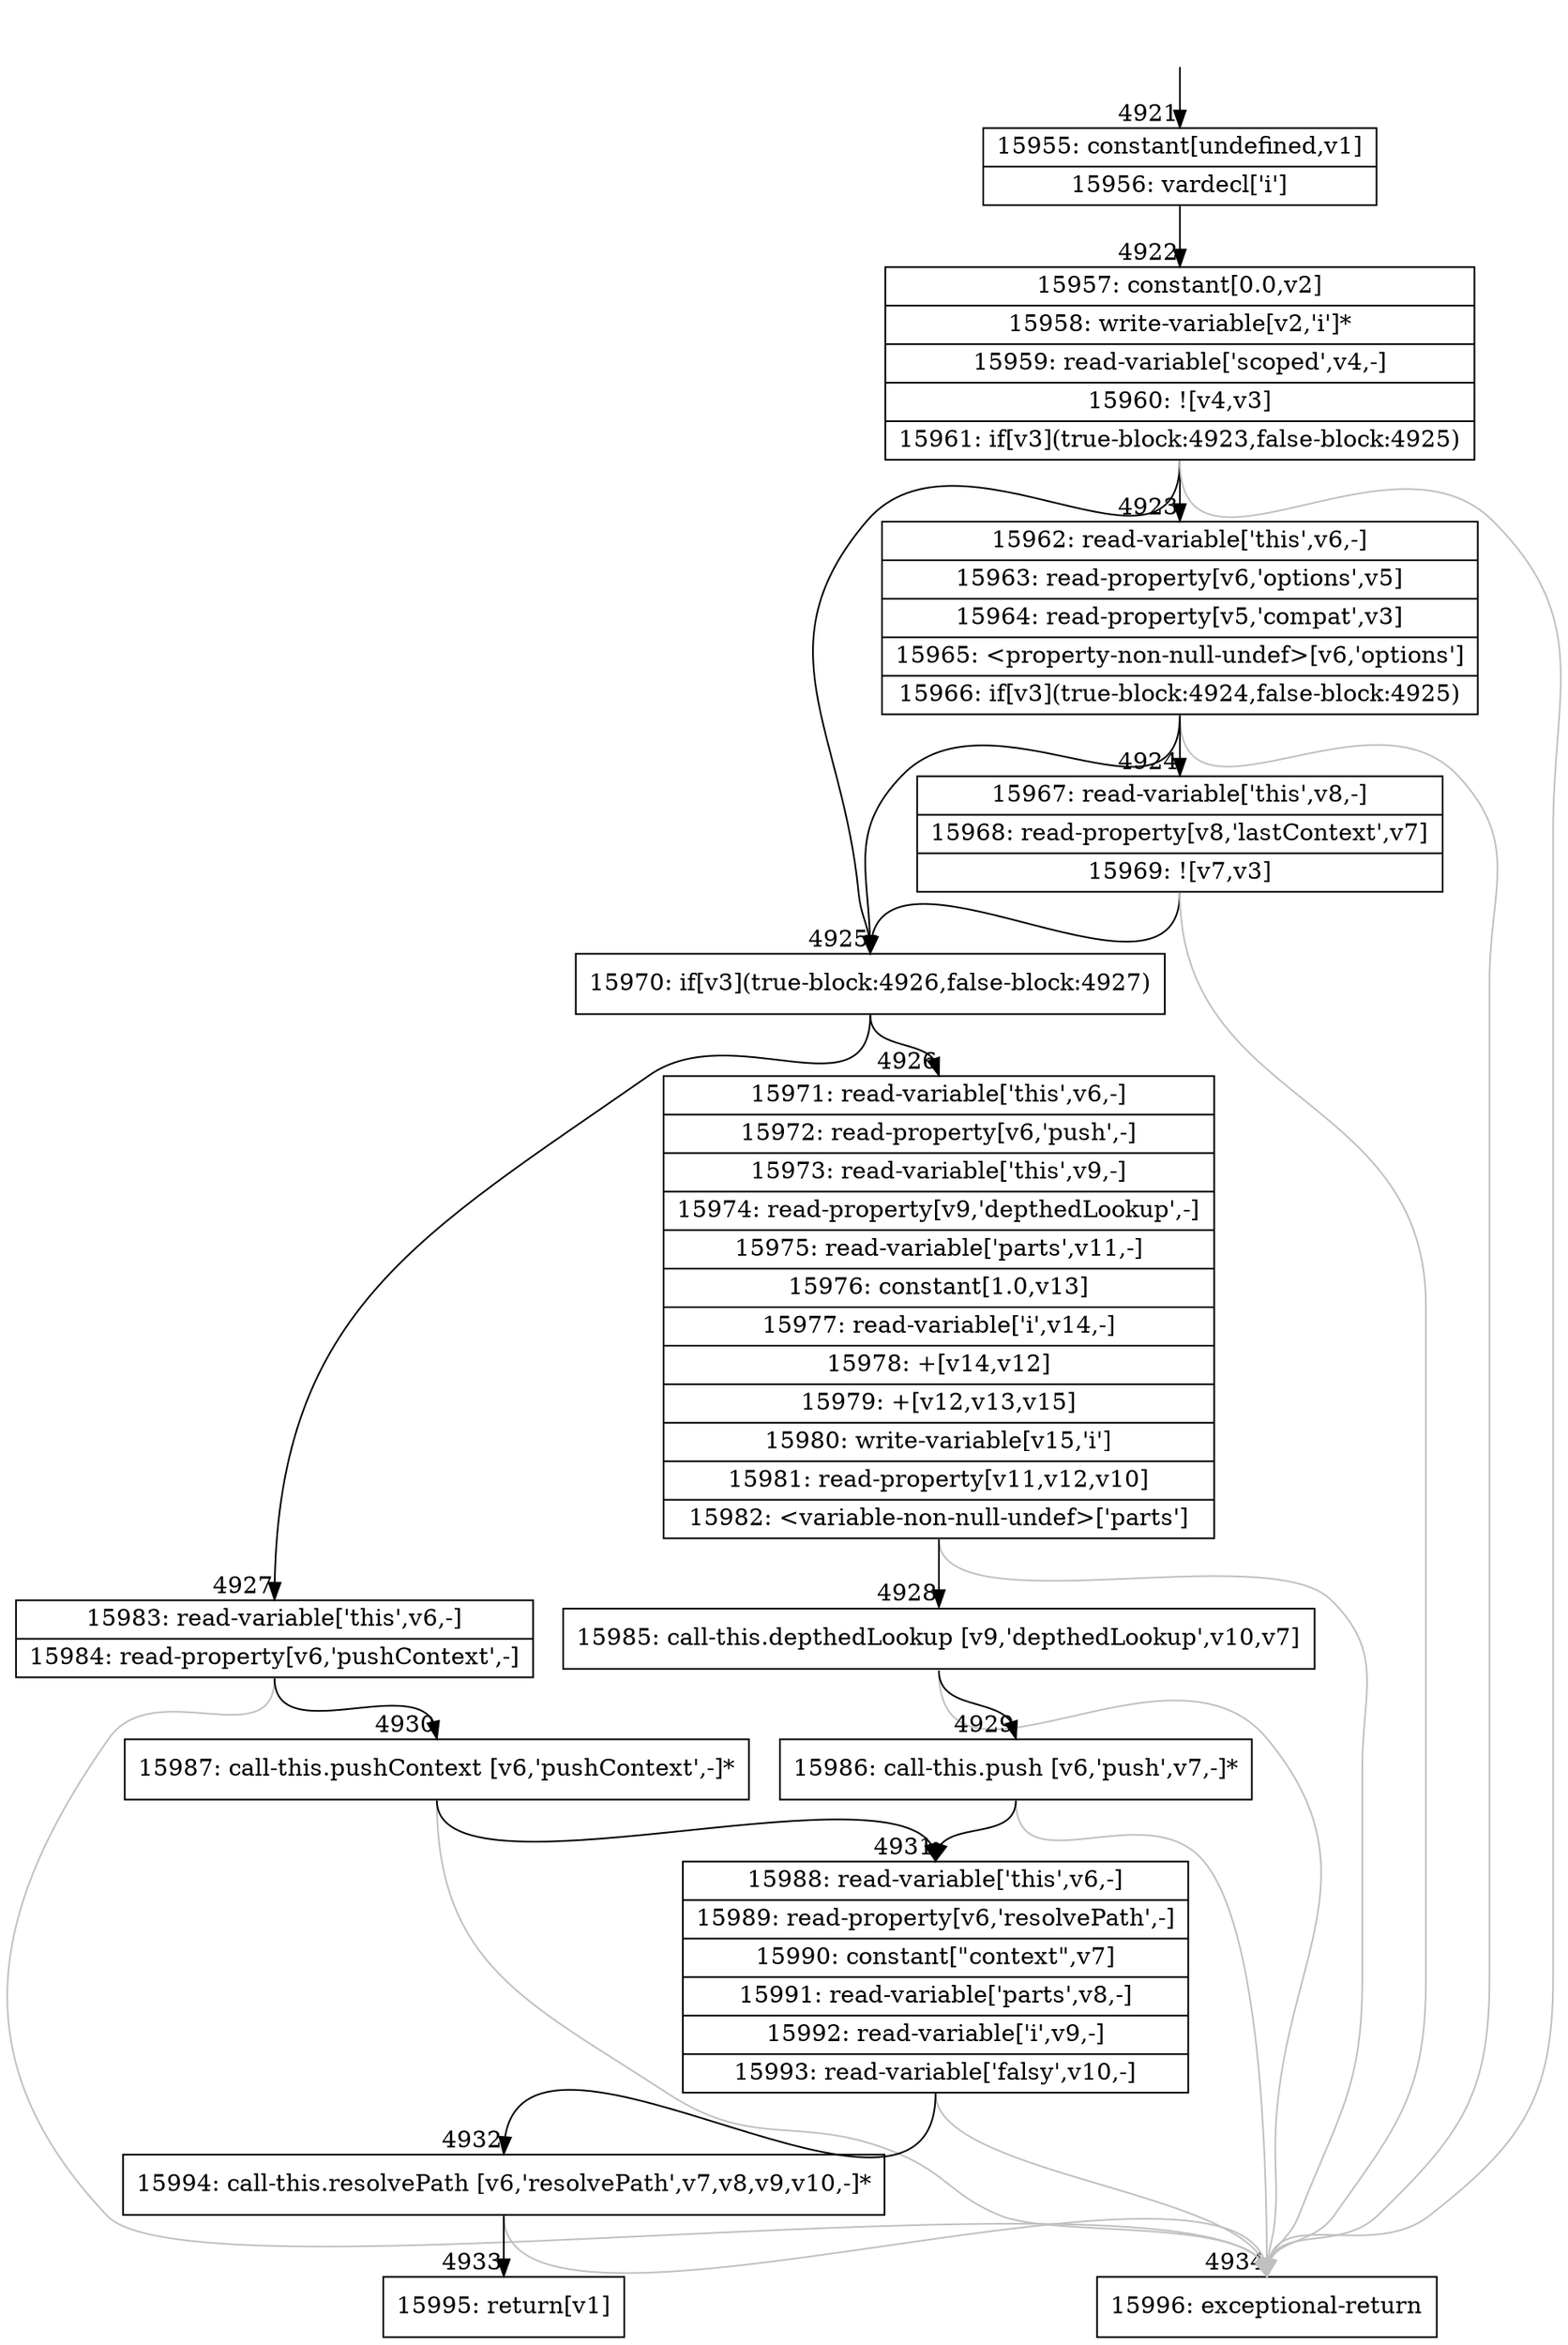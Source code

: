 digraph {
rankdir="TD"
BB_entry224[shape=none,label=""];
BB_entry224 -> BB4921 [tailport=s, headport=n, headlabel="    4921"]
BB4921 [shape=record label="{15955: constant[undefined,v1]|15956: vardecl['i']}" ] 
BB4921 -> BB4922 [tailport=s, headport=n, headlabel="      4922"]
BB4922 [shape=record label="{15957: constant[0.0,v2]|15958: write-variable[v2,'i']*|15959: read-variable['scoped',v4,-]|15960: ![v4,v3]|15961: if[v3](true-block:4923,false-block:4925)}" ] 
BB4922 -> BB4925 [tailport=s, headport=n, headlabel="      4925"]
BB4922 -> BB4923 [tailport=s, headport=n, headlabel="      4923"]
BB4922 -> BB4934 [tailport=s, headport=n, color=gray, headlabel="      4934"]
BB4923 [shape=record label="{15962: read-variable['this',v6,-]|15963: read-property[v6,'options',v5]|15964: read-property[v5,'compat',v3]|15965: \<property-non-null-undef\>[v6,'options']|15966: if[v3](true-block:4924,false-block:4925)}" ] 
BB4923 -> BB4925 [tailport=s, headport=n]
BB4923 -> BB4924 [tailport=s, headport=n, headlabel="      4924"]
BB4923 -> BB4934 [tailport=s, headport=n, color=gray]
BB4924 [shape=record label="{15967: read-variable['this',v8,-]|15968: read-property[v8,'lastContext',v7]|15969: ![v7,v3]}" ] 
BB4924 -> BB4925 [tailport=s, headport=n]
BB4924 -> BB4934 [tailport=s, headport=n, color=gray]
BB4925 [shape=record label="{15970: if[v3](true-block:4926,false-block:4927)}" ] 
BB4925 -> BB4926 [tailport=s, headport=n, headlabel="      4926"]
BB4925 -> BB4927 [tailport=s, headport=n, headlabel="      4927"]
BB4926 [shape=record label="{15971: read-variable['this',v6,-]|15972: read-property[v6,'push',-]|15973: read-variable['this',v9,-]|15974: read-property[v9,'depthedLookup',-]|15975: read-variable['parts',v11,-]|15976: constant[1.0,v13]|15977: read-variable['i',v14,-]|15978: +[v14,v12]|15979: +[v12,v13,v15]|15980: write-variable[v15,'i']|15981: read-property[v11,v12,v10]|15982: \<variable-non-null-undef\>['parts']}" ] 
BB4926 -> BB4928 [tailport=s, headport=n, headlabel="      4928"]
BB4926 -> BB4934 [tailport=s, headport=n, color=gray]
BB4927 [shape=record label="{15983: read-variable['this',v6,-]|15984: read-property[v6,'pushContext',-]}" ] 
BB4927 -> BB4930 [tailport=s, headport=n, headlabel="      4930"]
BB4927 -> BB4934 [tailport=s, headport=n, color=gray]
BB4928 [shape=record label="{15985: call-this.depthedLookup [v9,'depthedLookup',v10,v7]}" ] 
BB4928 -> BB4929 [tailport=s, headport=n, headlabel="      4929"]
BB4928 -> BB4934 [tailport=s, headport=n, color=gray]
BB4929 [shape=record label="{15986: call-this.push [v6,'push',v7,-]*}" ] 
BB4929 -> BB4931 [tailport=s, headport=n, headlabel="      4931"]
BB4929 -> BB4934 [tailport=s, headport=n, color=gray]
BB4930 [shape=record label="{15987: call-this.pushContext [v6,'pushContext',-]*}" ] 
BB4930 -> BB4931 [tailport=s, headport=n]
BB4930 -> BB4934 [tailport=s, headport=n, color=gray]
BB4931 [shape=record label="{15988: read-variable['this',v6,-]|15989: read-property[v6,'resolvePath',-]|15990: constant[\"context\",v7]|15991: read-variable['parts',v8,-]|15992: read-variable['i',v9,-]|15993: read-variable['falsy',v10,-]}" ] 
BB4931 -> BB4932 [tailport=s, headport=n, headlabel="      4932"]
BB4931 -> BB4934 [tailport=s, headport=n, color=gray]
BB4932 [shape=record label="{15994: call-this.resolvePath [v6,'resolvePath',v7,v8,v9,v10,-]*}" ] 
BB4932 -> BB4933 [tailport=s, headport=n, headlabel="      4933"]
BB4932 -> BB4934 [tailport=s, headport=n, color=gray]
BB4933 [shape=record label="{15995: return[v1]}" ] 
BB4934 [shape=record label="{15996: exceptional-return}" ] 
//#$~ 3020
}
